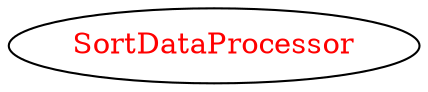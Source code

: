 digraph dependencyGraph {
 concentrate=true;
 ranksep="2.0";
 rankdir="LR"; 
 splines="ortho";
"SortDataProcessor" [fontcolor="red"];
}